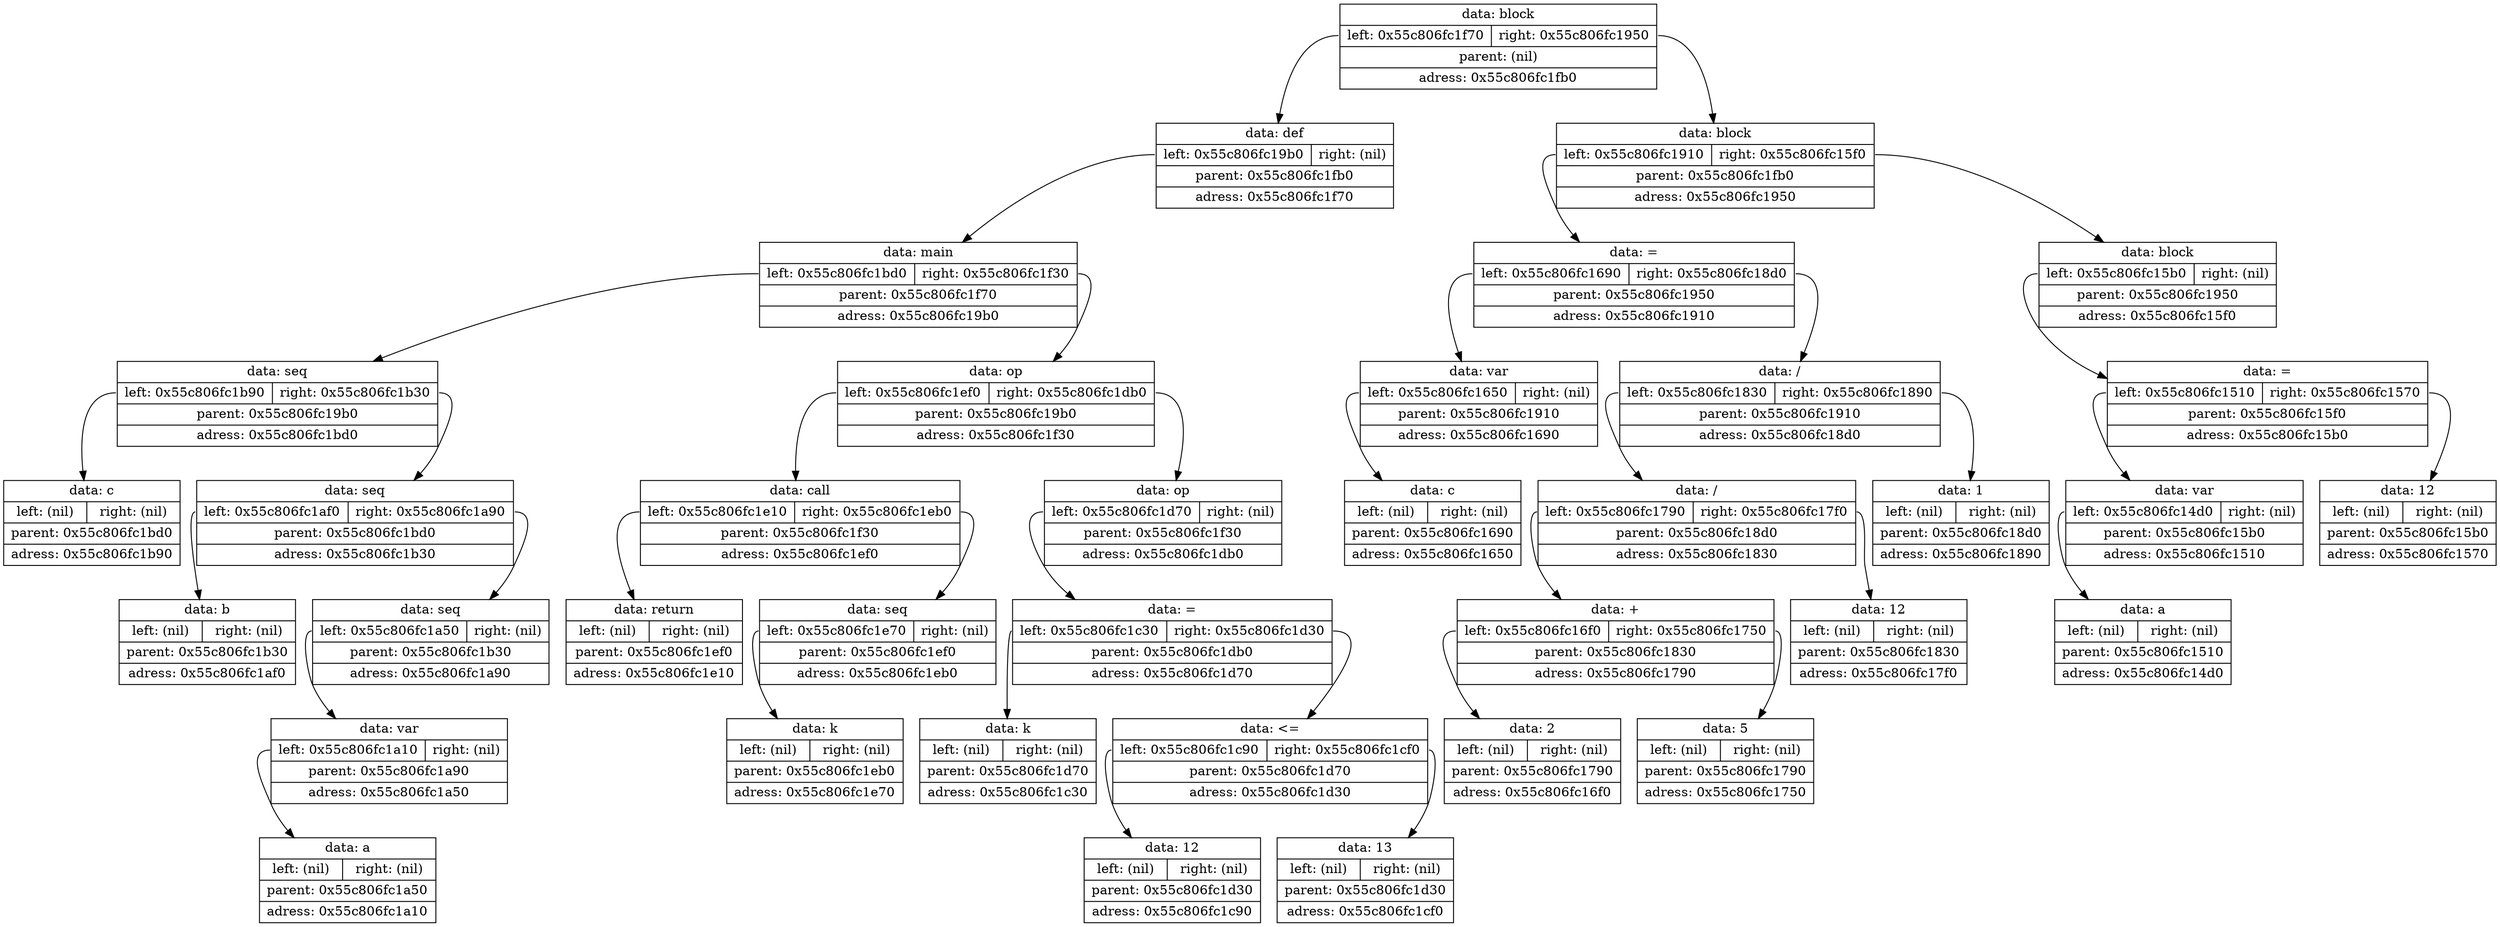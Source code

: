 digraph dump
{
	node0x55c806fc1fb0 [shape = "record", label = "{<f1>data: block|{<f2>left: 0x55c806fc1f70|<f3>right: 0x55c806fc1950}|<f4>parent: (nil)|<f5>adress: 0x55c806fc1fb0}"];
	node0x55c806fc1f70 [shape = "record", label = "{<f1>data: def|{<f2>left: 0x55c806fc19b0|<f3>right: (nil)}|<f4>parent: 0x55c806fc1fb0|<f5>adress: 0x55c806fc1f70}"];
	node0x55c806fc19b0 [shape = "record", label = "{<f1>data: main|{<f2>left: 0x55c806fc1bd0|<f3>right: 0x55c806fc1f30}|<f4>parent: 0x55c806fc1f70|<f5>adress: 0x55c806fc19b0}"];
	node0x55c806fc1bd0 [shape = "record", label = "{<f1>data: seq|{<f2>left: 0x55c806fc1b90|<f3>right: 0x55c806fc1b30}|<f4>parent: 0x55c806fc19b0|<f5>adress: 0x55c806fc1bd0}"];
	node0x55c806fc1b90 [shape = "record", label = "{<f1>data: c|{<f2>left: (nil)|<f3>right: (nil)}|<f4>parent: 0x55c806fc1bd0|<f5>adress: 0x55c806fc1b90}"];
	node0x55c806fc1bd0:f2 -> node0x55c806fc1b90
	node0x55c806fc1b30 [shape = "record", label = "{<f1>data: seq|{<f2>left: 0x55c806fc1af0|<f3>right: 0x55c806fc1a90}|<f4>parent: 0x55c806fc1bd0|<f5>adress: 0x55c806fc1b30}"];
	node0x55c806fc1af0 [shape = "record", label = "{<f1>data: b|{<f2>left: (nil)|<f3>right: (nil)}|<f4>parent: 0x55c806fc1b30|<f5>adress: 0x55c806fc1af0}"];
	node0x55c806fc1b30:f2 -> node0x55c806fc1af0
	node0x55c806fc1a90 [shape = "record", label = "{<f1>data: seq|{<f2>left: 0x55c806fc1a50|<f3>right: (nil)}|<f4>parent: 0x55c806fc1b30|<f5>adress: 0x55c806fc1a90}"];
	node0x55c806fc1a50 [shape = "record", label = "{<f1>data: var|{<f2>left: 0x55c806fc1a10|<f3>right: (nil)}|<f4>parent: 0x55c806fc1a90|<f5>adress: 0x55c806fc1a50}"];
	node0x55c806fc1a10 [shape = "record", label = "{<f1>data: a|{<f2>left: (nil)|<f3>right: (nil)}|<f4>parent: 0x55c806fc1a50|<f5>adress: 0x55c806fc1a10}"];
	node0x55c806fc1a50:f2 -> node0x55c806fc1a10
	node0x55c806fc1a90:f2 -> node0x55c806fc1a50
	node0x55c806fc1b30:f3 -> node0x55c806fc1a90
	node0x55c806fc1bd0:f3 -> node0x55c806fc1b30
	node0x55c806fc19b0:f2 -> node0x55c806fc1bd0
	node0x55c806fc1f30 [shape = "record", label = "{<f1>data: op|{<f2>left: 0x55c806fc1ef0|<f3>right: 0x55c806fc1db0}|<f4>parent: 0x55c806fc19b0|<f5>adress: 0x55c806fc1f30}"];
	node0x55c806fc1ef0 [shape = "record", label = "{<f1>data: call|{<f2>left: 0x55c806fc1e10|<f3>right: 0x55c806fc1eb0}|<f4>parent: 0x55c806fc1f30|<f5>adress: 0x55c806fc1ef0}"];
	node0x55c806fc1e10 [shape = "record", label = "{<f1>data: return|{<f2>left: (nil)|<f3>right: (nil)}|<f4>parent: 0x55c806fc1ef0|<f5>adress: 0x55c806fc1e10}"];
	node0x55c806fc1ef0:f2 -> node0x55c806fc1e10
	node0x55c806fc1eb0 [shape = "record", label = "{<f1>data: seq|{<f2>left: 0x55c806fc1e70|<f3>right: (nil)}|<f4>parent: 0x55c806fc1ef0|<f5>adress: 0x55c806fc1eb0}"];
	node0x55c806fc1e70 [shape = "record", label = "{<f1>data: k|{<f2>left: (nil)|<f3>right: (nil)}|<f4>parent: 0x55c806fc1eb0|<f5>adress: 0x55c806fc1e70}"];
	node0x55c806fc1eb0:f2 -> node0x55c806fc1e70
	node0x55c806fc1ef0:f3 -> node0x55c806fc1eb0
	node0x55c806fc1f30:f2 -> node0x55c806fc1ef0
	node0x55c806fc1db0 [shape = "record", label = "{<f1>data: op|{<f2>left: 0x55c806fc1d70|<f3>right: (nil)}|<f4>parent: 0x55c806fc1f30|<f5>adress: 0x55c806fc1db0}"];
	node0x55c806fc1d70 [shape = "record", label = "{<f1>data: =|{<f2>left: 0x55c806fc1c30|<f3>right: 0x55c806fc1d30}|<f4>parent: 0x55c806fc1db0|<f5>adress: 0x55c806fc1d70}"];
	node0x55c806fc1c30 [shape = "record", label = "{<f1>data: k|{<f2>left: (nil)|<f3>right: (nil)}|<f4>parent: 0x55c806fc1d70|<f5>adress: 0x55c806fc1c30}"];
	node0x55c806fc1d70:f2 -> node0x55c806fc1c30
	node0x55c806fc1d30 [shape = "record", label = "{<f1>data: \<=|{<f2>left: 0x55c806fc1c90|<f3>right: 0x55c806fc1cf0}|<f4>parent: 0x55c806fc1d70|<f5>adress: 0x55c806fc1d30}"];
	node0x55c806fc1c90 [shape = "record", label = "{<f1>data: 12|{<f2>left: (nil)|<f3>right: (nil)}|<f4>parent: 0x55c806fc1d30|<f5>adress: 0x55c806fc1c90}"];
	node0x55c806fc1d30:f2 -> node0x55c806fc1c90
	node0x55c806fc1cf0 [shape = "record", label = "{<f1>data: 13|{<f2>left: (nil)|<f3>right: (nil)}|<f4>parent: 0x55c806fc1d30|<f5>adress: 0x55c806fc1cf0}"];
	node0x55c806fc1d30:f3 -> node0x55c806fc1cf0
	node0x55c806fc1d70:f3 -> node0x55c806fc1d30
	node0x55c806fc1db0:f2 -> node0x55c806fc1d70
	node0x55c806fc1f30:f3 -> node0x55c806fc1db0
	node0x55c806fc19b0:f3 -> node0x55c806fc1f30
	node0x55c806fc1f70:f2 -> node0x55c806fc19b0
	node0x55c806fc1fb0:f2 -> node0x55c806fc1f70
	node0x55c806fc1950 [shape = "record", label = "{<f1>data: block|{<f2>left: 0x55c806fc1910|<f3>right: 0x55c806fc15f0}|<f4>parent: 0x55c806fc1fb0|<f5>adress: 0x55c806fc1950}"];
	node0x55c806fc1910 [shape = "record", label = "{<f1>data: =|{<f2>left: 0x55c806fc1690|<f3>right: 0x55c806fc18d0}|<f4>parent: 0x55c806fc1950|<f5>adress: 0x55c806fc1910}"];
	node0x55c806fc1690 [shape = "record", label = "{<f1>data: var|{<f2>left: 0x55c806fc1650|<f3>right: (nil)}|<f4>parent: 0x55c806fc1910|<f5>adress: 0x55c806fc1690}"];
	node0x55c806fc1650 [shape = "record", label = "{<f1>data: c|{<f2>left: (nil)|<f3>right: (nil)}|<f4>parent: 0x55c806fc1690|<f5>adress: 0x55c806fc1650}"];
	node0x55c806fc1690:f2 -> node0x55c806fc1650
	node0x55c806fc1910:f2 -> node0x55c806fc1690
	node0x55c806fc18d0 [shape = "record", label = "{<f1>data: /|{<f2>left: 0x55c806fc1830|<f3>right: 0x55c806fc1890}|<f4>parent: 0x55c806fc1910|<f5>adress: 0x55c806fc18d0}"];
	node0x55c806fc1830 [shape = "record", label = "{<f1>data: /|{<f2>left: 0x55c806fc1790|<f3>right: 0x55c806fc17f0}|<f4>parent: 0x55c806fc18d0|<f5>adress: 0x55c806fc1830}"];
	node0x55c806fc1790 [shape = "record", label = "{<f1>data: +|{<f2>left: 0x55c806fc16f0|<f3>right: 0x55c806fc1750}|<f4>parent: 0x55c806fc1830|<f5>adress: 0x55c806fc1790}"];
	node0x55c806fc16f0 [shape = "record", label = "{<f1>data: 2|{<f2>left: (nil)|<f3>right: (nil)}|<f4>parent: 0x55c806fc1790|<f5>adress: 0x55c806fc16f0}"];
	node0x55c806fc1790:f2 -> node0x55c806fc16f0
	node0x55c806fc1750 [shape = "record", label = "{<f1>data: 5|{<f2>left: (nil)|<f3>right: (nil)}|<f4>parent: 0x55c806fc1790|<f5>adress: 0x55c806fc1750}"];
	node0x55c806fc1790:f3 -> node0x55c806fc1750
	node0x55c806fc1830:f2 -> node0x55c806fc1790
	node0x55c806fc17f0 [shape = "record", label = "{<f1>data: 12|{<f2>left: (nil)|<f3>right: (nil)}|<f4>parent: 0x55c806fc1830|<f5>adress: 0x55c806fc17f0}"];
	node0x55c806fc1830:f3 -> node0x55c806fc17f0
	node0x55c806fc18d0:f2 -> node0x55c806fc1830
	node0x55c806fc1890 [shape = "record", label = "{<f1>data: 1|{<f2>left: (nil)|<f3>right: (nil)}|<f4>parent: 0x55c806fc18d0|<f5>adress: 0x55c806fc1890}"];
	node0x55c806fc18d0:f3 -> node0x55c806fc1890
	node0x55c806fc1910:f3 -> node0x55c806fc18d0
	node0x55c806fc1950:f2 -> node0x55c806fc1910
	node0x55c806fc15f0 [shape = "record", label = "{<f1>data: block|{<f2>left: 0x55c806fc15b0|<f3>right: (nil)}|<f4>parent: 0x55c806fc1950|<f5>adress: 0x55c806fc15f0}"];
	node0x55c806fc15b0 [shape = "record", label = "{<f1>data: =|{<f2>left: 0x55c806fc1510|<f3>right: 0x55c806fc1570}|<f4>parent: 0x55c806fc15f0|<f5>adress: 0x55c806fc15b0}"];
	node0x55c806fc1510 [shape = "record", label = "{<f1>data: var|{<f2>left: 0x55c806fc14d0|<f3>right: (nil)}|<f4>parent: 0x55c806fc15b0|<f5>adress: 0x55c806fc1510}"];
	node0x55c806fc14d0 [shape = "record", label = "{<f1>data: a|{<f2>left: (nil)|<f3>right: (nil)}|<f4>parent: 0x55c806fc1510|<f5>adress: 0x55c806fc14d0}"];
	node0x55c806fc1510:f2 -> node0x55c806fc14d0
	node0x55c806fc15b0:f2 -> node0x55c806fc1510
	node0x55c806fc1570 [shape = "record", label = "{<f1>data: 12|{<f2>left: (nil)|<f3>right: (nil)}|<f4>parent: 0x55c806fc15b0|<f5>adress: 0x55c806fc1570}"];
	node0x55c806fc15b0:f3 -> node0x55c806fc1570
	node0x55c806fc15f0:f2 -> node0x55c806fc15b0
	node0x55c806fc1950:f3 -> node0x55c806fc15f0
	node0x55c806fc1fb0:f3 -> node0x55c806fc1950

}
